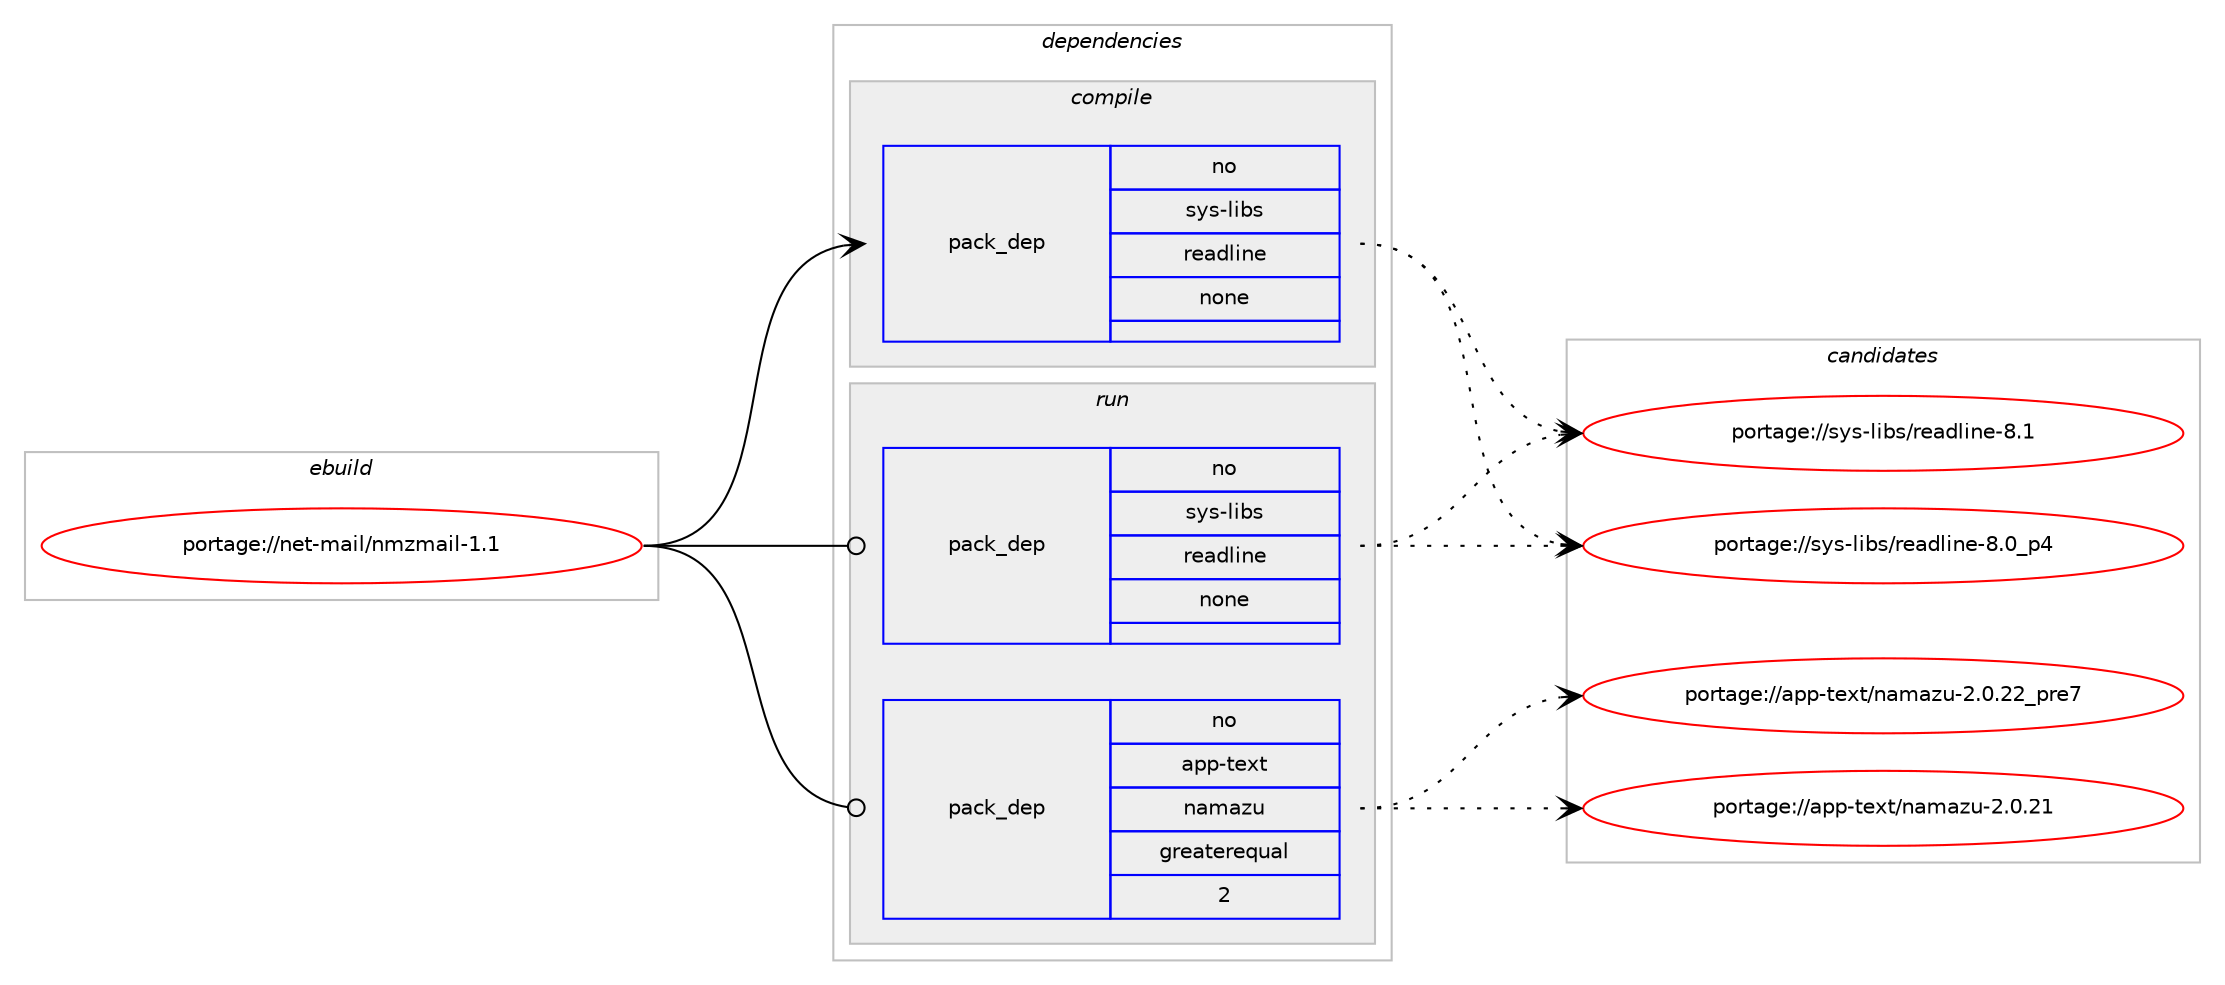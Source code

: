 digraph prolog {

# *************
# Graph options
# *************

newrank=true;
concentrate=true;
compound=true;
graph [rankdir=LR,fontname=Helvetica,fontsize=10,ranksep=1.5];#, ranksep=2.5, nodesep=0.2];
edge  [arrowhead=vee];
node  [fontname=Helvetica,fontsize=10];

# **********
# The ebuild
# **********

subgraph cluster_leftcol {
color=gray;
rank=same;
label=<<i>ebuild</i>>;
id [label="portage://net-mail/nmzmail-1.1", color=red, width=4, href="../net-mail/nmzmail-1.1.svg"];
}

# ****************
# The dependencies
# ****************

subgraph cluster_midcol {
color=gray;
label=<<i>dependencies</i>>;
subgraph cluster_compile {
fillcolor="#eeeeee";
style=filled;
label=<<i>compile</i>>;
subgraph pack2156 {
dependency2628 [label=<<TABLE BORDER="0" CELLBORDER="1" CELLSPACING="0" CELLPADDING="4" WIDTH="220"><TR><TD ROWSPAN="6" CELLPADDING="30">pack_dep</TD></TR><TR><TD WIDTH="110">no</TD></TR><TR><TD>sys-libs</TD></TR><TR><TD>readline</TD></TR><TR><TD>none</TD></TR><TR><TD></TD></TR></TABLE>>, shape=none, color=blue];
}
id:e -> dependency2628:w [weight=20,style="solid",arrowhead="vee"];
}
subgraph cluster_compileandrun {
fillcolor="#eeeeee";
style=filled;
label=<<i>compile and run</i>>;
}
subgraph cluster_run {
fillcolor="#eeeeee";
style=filled;
label=<<i>run</i>>;
subgraph pack2157 {
dependency2629 [label=<<TABLE BORDER="0" CELLBORDER="1" CELLSPACING="0" CELLPADDING="4" WIDTH="220"><TR><TD ROWSPAN="6" CELLPADDING="30">pack_dep</TD></TR><TR><TD WIDTH="110">no</TD></TR><TR><TD>app-text</TD></TR><TR><TD>namazu</TD></TR><TR><TD>greaterequal</TD></TR><TR><TD>2</TD></TR></TABLE>>, shape=none, color=blue];
}
id:e -> dependency2629:w [weight=20,style="solid",arrowhead="odot"];
subgraph pack2158 {
dependency2630 [label=<<TABLE BORDER="0" CELLBORDER="1" CELLSPACING="0" CELLPADDING="4" WIDTH="220"><TR><TD ROWSPAN="6" CELLPADDING="30">pack_dep</TD></TR><TR><TD WIDTH="110">no</TD></TR><TR><TD>sys-libs</TD></TR><TR><TD>readline</TD></TR><TR><TD>none</TD></TR><TR><TD></TD></TR></TABLE>>, shape=none, color=blue];
}
id:e -> dependency2630:w [weight=20,style="solid",arrowhead="odot"];
}
}

# **************
# The candidates
# **************

subgraph cluster_choices {
rank=same;
color=gray;
label=<<i>candidates</i>>;

subgraph choice2156 {
color=black;
nodesep=1;
choice1151211154510810598115471141019710010810511010145564649 [label="portage://sys-libs/readline-8.1", color=red, width=4,href="../sys-libs/readline-8.1.svg"];
choice11512111545108105981154711410197100108105110101455646489511252 [label="portage://sys-libs/readline-8.0_p4", color=red, width=4,href="../sys-libs/readline-8.0_p4.svg"];
dependency2628:e -> choice1151211154510810598115471141019710010810511010145564649:w [style=dotted,weight="100"];
dependency2628:e -> choice11512111545108105981154711410197100108105110101455646489511252:w [style=dotted,weight="100"];
}
subgraph choice2157 {
color=black;
nodesep=1;
choice9711211245116101120116471109710997122117455046484650509511211410155 [label="portage://app-text/namazu-2.0.22_pre7", color=red, width=4,href="../app-text/namazu-2.0.22_pre7.svg"];
choice971121124511610112011647110971099712211745504648465049 [label="portage://app-text/namazu-2.0.21", color=red, width=4,href="../app-text/namazu-2.0.21.svg"];
dependency2629:e -> choice9711211245116101120116471109710997122117455046484650509511211410155:w [style=dotted,weight="100"];
dependency2629:e -> choice971121124511610112011647110971099712211745504648465049:w [style=dotted,weight="100"];
}
subgraph choice2158 {
color=black;
nodesep=1;
choice1151211154510810598115471141019710010810511010145564649 [label="portage://sys-libs/readline-8.1", color=red, width=4,href="../sys-libs/readline-8.1.svg"];
choice11512111545108105981154711410197100108105110101455646489511252 [label="portage://sys-libs/readline-8.0_p4", color=red, width=4,href="../sys-libs/readline-8.0_p4.svg"];
dependency2630:e -> choice1151211154510810598115471141019710010810511010145564649:w [style=dotted,weight="100"];
dependency2630:e -> choice11512111545108105981154711410197100108105110101455646489511252:w [style=dotted,weight="100"];
}
}

}
